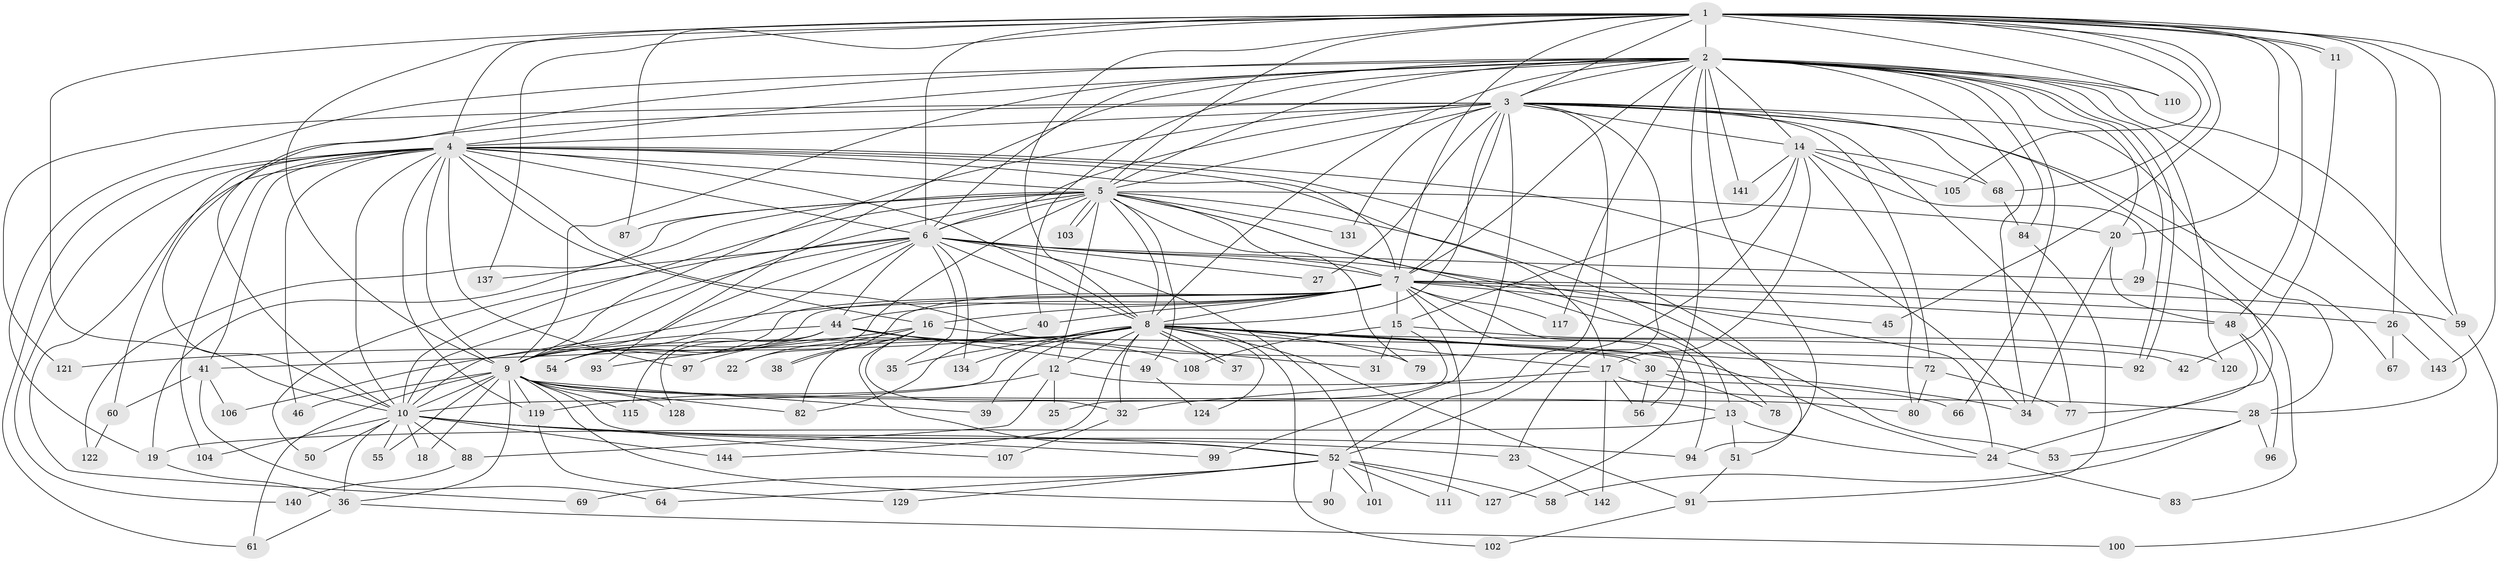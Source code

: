 // original degree distribution, {24: 0.013888888888888888, 28: 0.006944444444444444, 21: 0.013888888888888888, 22: 0.006944444444444444, 20: 0.006944444444444444, 26: 0.006944444444444444, 31: 0.006944444444444444, 23: 0.006944444444444444, 3: 0.1527777777777778, 6: 0.013888888888888888, 5: 0.0625, 11: 0.006944444444444444, 7: 0.020833333333333332, 9: 0.006944444444444444, 2: 0.5902777777777778, 4: 0.06944444444444445, 12: 0.006944444444444444}
// Generated by graph-tools (version 1.1) at 2025/11/02/27/25 16:11:04]
// undirected, 108 vertices, 266 edges
graph export_dot {
graph [start="1"]
  node [color=gray90,style=filled];
  1 [super="+70"];
  2 [super="+118"];
  3 [super="+43"];
  4 [super="+33"];
  5 [super="+74"];
  6 [super="+116"];
  7 [super="+89"];
  8 [super="+81"];
  9 [super="+62"];
  10 [super="+123"];
  11;
  12;
  13 [super="+125"];
  14 [super="+135"];
  15 [super="+47"];
  16 [super="+114"];
  17 [super="+57"];
  18;
  19 [super="+73"];
  20 [super="+21"];
  22;
  23;
  24 [super="+95"];
  25;
  26;
  27;
  28 [super="+112"];
  29;
  30 [super="+63"];
  31;
  32 [super="+139"];
  34 [super="+71"];
  35;
  36 [super="+130"];
  37;
  38;
  39;
  40;
  41;
  42;
  44 [super="+75"];
  45;
  46;
  48 [super="+85"];
  49;
  50;
  51;
  52 [super="+98"];
  53;
  54;
  55;
  56 [super="+76"];
  58;
  59 [super="+109"];
  60;
  61 [super="+65"];
  64;
  66;
  67;
  68 [super="+86"];
  69;
  72;
  77 [super="+132"];
  78;
  79;
  80 [super="+126"];
  82;
  83;
  84 [super="+113"];
  87;
  88;
  90;
  91;
  92 [super="+138"];
  93;
  94 [super="+136"];
  96;
  97;
  99;
  100;
  101;
  102;
  103;
  104;
  105;
  106;
  107;
  108;
  110;
  111;
  115;
  117;
  119 [super="+133"];
  120;
  121;
  122;
  124;
  127;
  128;
  129;
  131;
  134;
  137;
  140;
  141;
  142;
  143;
  144;
  1 -- 2 [weight=2];
  1 -- 3;
  1 -- 4;
  1 -- 5 [weight=2];
  1 -- 6;
  1 -- 7;
  1 -- 8;
  1 -- 9;
  1 -- 10;
  1 -- 11;
  1 -- 11;
  1 -- 26;
  1 -- 45;
  1 -- 59;
  1 -- 68;
  1 -- 87;
  1 -- 105;
  1 -- 110;
  1 -- 137;
  1 -- 143;
  1 -- 48;
  1 -- 20;
  2 -- 3;
  2 -- 4;
  2 -- 5;
  2 -- 6;
  2 -- 7;
  2 -- 8;
  2 -- 9;
  2 -- 10;
  2 -- 14;
  2 -- 20;
  2 -- 28;
  2 -- 40;
  2 -- 56;
  2 -- 59 [weight=2];
  2 -- 66;
  2 -- 84;
  2 -- 92;
  2 -- 92;
  2 -- 93;
  2 -- 94;
  2 -- 110;
  2 -- 117;
  2 -- 120;
  2 -- 19;
  2 -- 141;
  2 -- 34;
  3 -- 4 [weight=2];
  3 -- 5;
  3 -- 6;
  3 -- 7;
  3 -- 8;
  3 -- 9;
  3 -- 10;
  3 -- 14 [weight=2];
  3 -- 23;
  3 -- 27;
  3 -- 28;
  3 -- 67;
  3 -- 68;
  3 -- 72;
  3 -- 99;
  3 -- 52;
  3 -- 131;
  3 -- 121;
  3 -- 77;
  3 -- 24;
  4 -- 5;
  4 -- 6;
  4 -- 7;
  4 -- 8;
  4 -- 9;
  4 -- 10 [weight=2];
  4 -- 16;
  4 -- 17;
  4 -- 31;
  4 -- 41;
  4 -- 46;
  4 -- 51;
  4 -- 60;
  4 -- 61;
  4 -- 97;
  4 -- 140;
  4 -- 34;
  4 -- 69;
  4 -- 104;
  4 -- 119;
  5 -- 6;
  5 -- 7;
  5 -- 8;
  5 -- 9;
  5 -- 10;
  5 -- 12;
  5 -- 13;
  5 -- 19;
  5 -- 20;
  5 -- 22;
  5 -- 49;
  5 -- 53;
  5 -- 78;
  5 -- 79;
  5 -- 87;
  5 -- 103;
  5 -- 103;
  5 -- 122;
  5 -- 131;
  6 -- 7;
  6 -- 8;
  6 -- 9;
  6 -- 10;
  6 -- 24;
  6 -- 27;
  6 -- 29;
  6 -- 35;
  6 -- 44 [weight=2];
  6 -- 50;
  6 -- 54;
  6 -- 101;
  6 -- 134;
  6 -- 137;
  7 -- 8;
  7 -- 9;
  7 -- 10;
  7 -- 15 [weight=2];
  7 -- 16;
  7 -- 26;
  7 -- 38;
  7 -- 40;
  7 -- 44;
  7 -- 45;
  7 -- 48;
  7 -- 54;
  7 -- 111;
  7 -- 117;
  7 -- 127;
  7 -- 59;
  7 -- 94;
  8 -- 9 [weight=2];
  8 -- 10;
  8 -- 12;
  8 -- 30;
  8 -- 30;
  8 -- 32;
  8 -- 35;
  8 -- 37;
  8 -- 37;
  8 -- 39 [weight=2];
  8 -- 41;
  8 -- 42;
  8 -- 72;
  8 -- 79;
  8 -- 91;
  8 -- 97;
  8 -- 102;
  8 -- 121;
  8 -- 124;
  8 -- 134;
  8 -- 144;
  8 -- 17;
  9 -- 10;
  9 -- 13;
  9 -- 18;
  9 -- 39;
  9 -- 46;
  9 -- 55;
  9 -- 80;
  9 -- 90;
  9 -- 107;
  9 -- 115;
  9 -- 119;
  9 -- 128;
  9 -- 82;
  9 -- 61;
  9 -- 36;
  10 -- 18;
  10 -- 23;
  10 -- 36;
  10 -- 50;
  10 -- 55;
  10 -- 88;
  10 -- 94;
  10 -- 99;
  10 -- 104;
  10 -- 144;
  10 -- 52;
  11 -- 42;
  12 -- 25;
  12 -- 66;
  12 -- 88;
  12 -- 119;
  13 -- 19;
  13 -- 51;
  13 -- 24;
  14 -- 15;
  14 -- 17;
  14 -- 29;
  14 -- 52;
  14 -- 80;
  14 -- 105;
  14 -- 141;
  14 -- 68;
  15 -- 25;
  15 -- 31;
  15 -- 108;
  15 -- 120;
  16 -- 22;
  16 -- 24;
  16 -- 38;
  16 -- 52;
  16 -- 93;
  16 -- 32;
  16 -- 82;
  17 -- 32;
  17 -- 56;
  17 -- 142;
  17 -- 28;
  19 -- 36;
  20 -- 34;
  20 -- 48;
  23 -- 142;
  24 -- 83;
  26 -- 67;
  26 -- 143;
  28 -- 53;
  28 -- 58;
  28 -- 96;
  29 -- 83;
  30 -- 78;
  30 -- 34;
  30 -- 56;
  32 -- 107;
  36 -- 61;
  36 -- 100;
  40 -- 82;
  41 -- 60;
  41 -- 64;
  41 -- 106;
  44 -- 49;
  44 -- 108;
  44 -- 128;
  44 -- 115;
  44 -- 54;
  44 -- 106;
  44 -- 92;
  48 -- 77;
  48 -- 96;
  49 -- 124;
  51 -- 91;
  52 -- 58;
  52 -- 64;
  52 -- 69;
  52 -- 90;
  52 -- 101;
  52 -- 111;
  52 -- 127;
  52 -- 129;
  59 -- 100;
  60 -- 122;
  68 -- 84;
  72 -- 77;
  72 -- 80;
  84 -- 91;
  88 -- 140;
  91 -- 102;
  119 -- 129;
}
